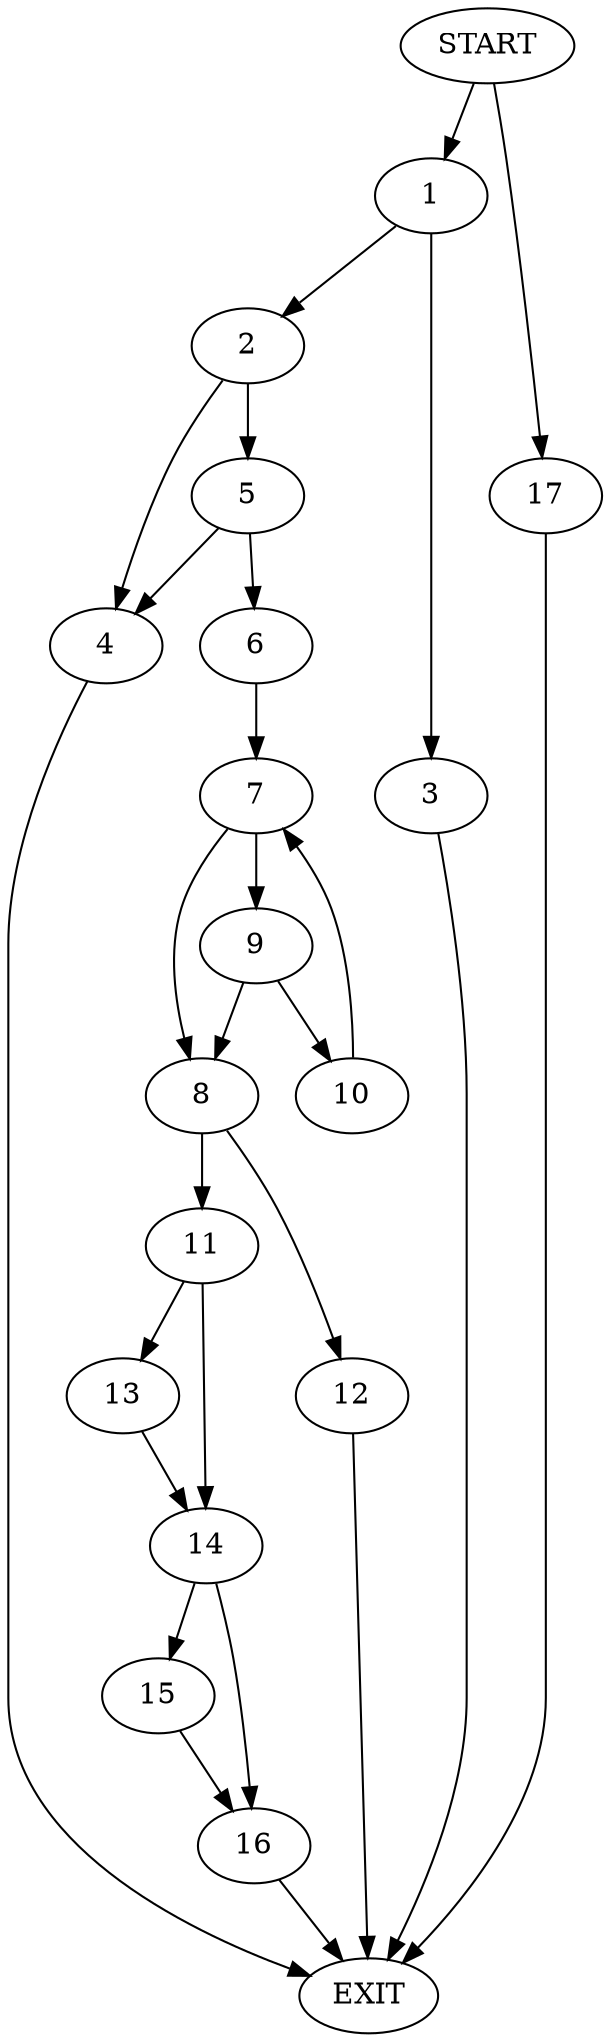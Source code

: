 digraph {
0 [label="START"]
18 [label="EXIT"]
0 -> 1
1 -> 2
1 -> 3
2 -> 4
2 -> 5
3 -> 18
5 -> 6
5 -> 4
4 -> 18
6 -> 7
7 -> 8
7 -> 9
9 -> 8
9 -> 10
8 -> 11
8 -> 12
10 -> 7
11 -> 13
11 -> 14
12 -> 18
14 -> 15
14 -> 16
13 -> 14
16 -> 18
15 -> 16
0 -> 17
17 -> 18
}
